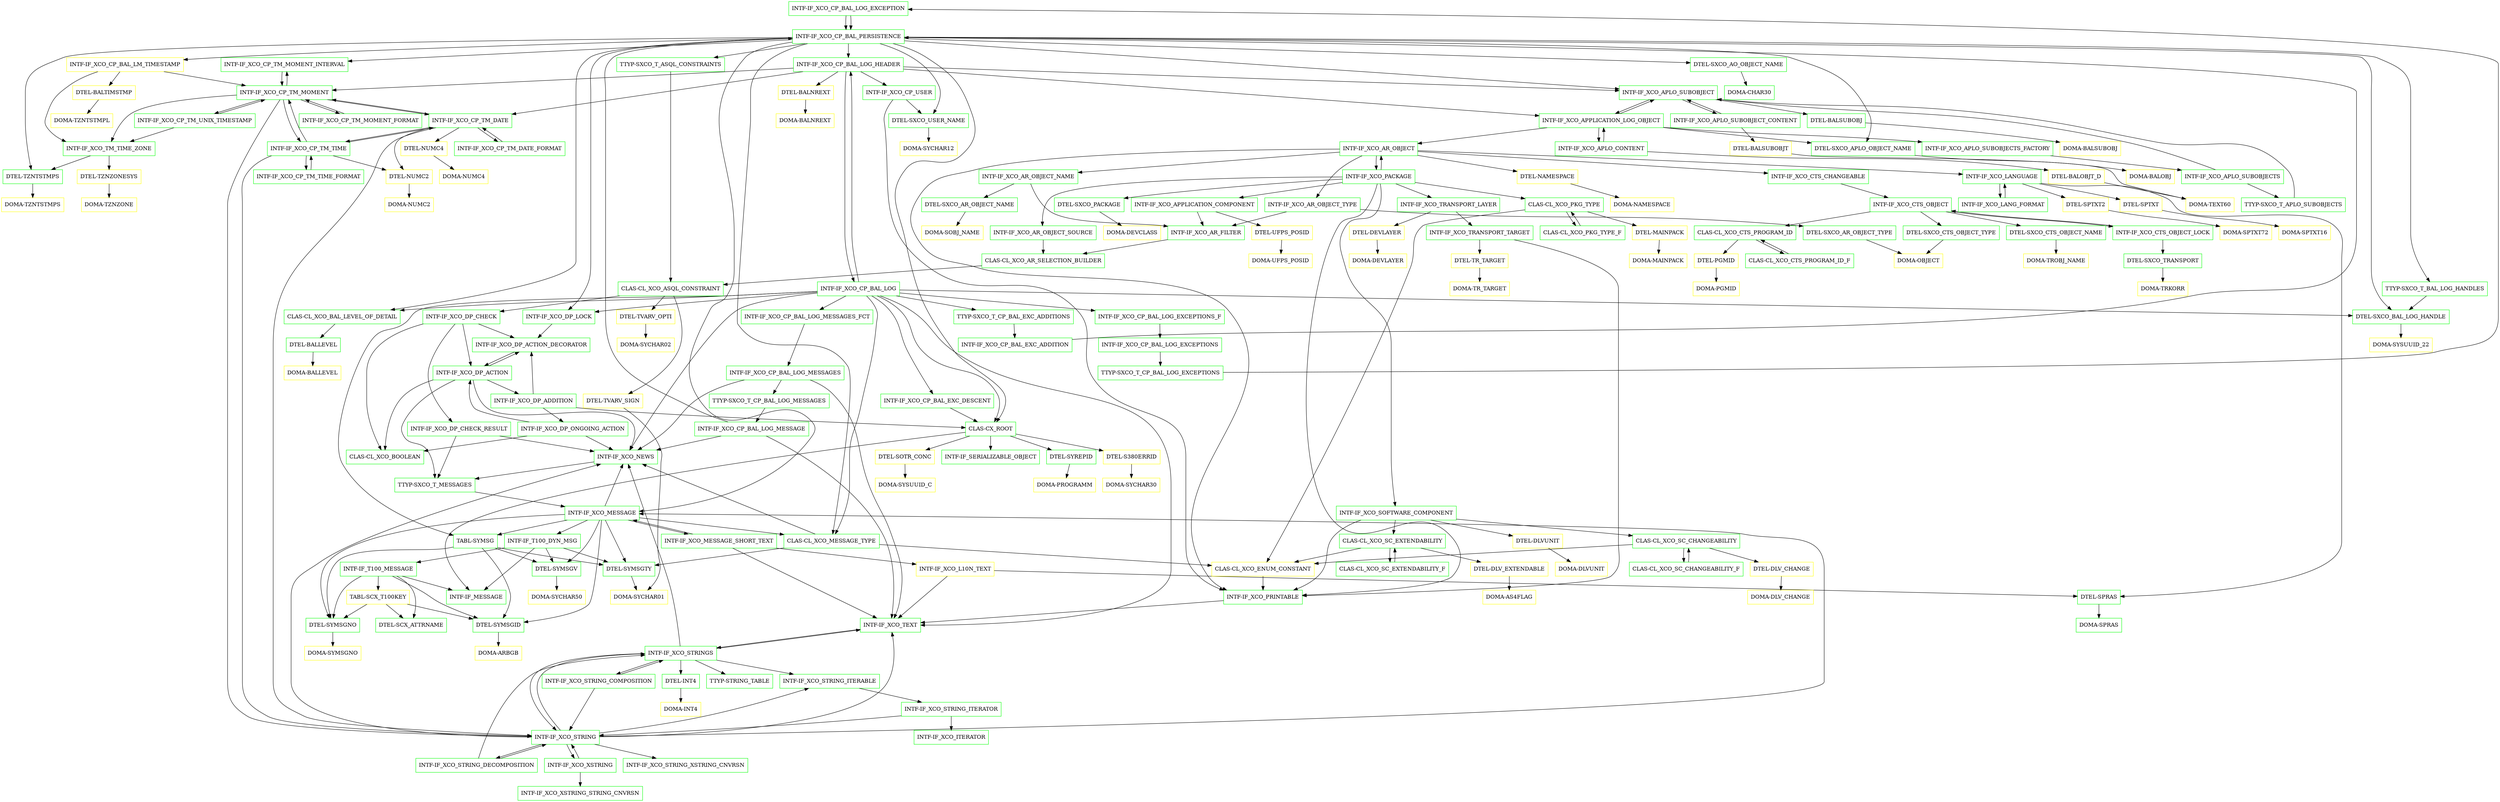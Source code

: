 digraph G {
  "INTF-IF_XCO_CP_BAL_LOG_EXCEPTION" [shape=box,color=green];
  "INTF-IF_XCO_CP_BAL_PERSISTENCE" [shape=box,color=green,URL="./INTF_IF_XCO_CP_BAL_PERSISTENCE.html"];
  "INTF-IF_XCO_DP_LOCK" [shape=box,color=green,URL="./INTF_IF_XCO_DP_LOCK.html"];
  "INTF-IF_XCO_DP_ACTION_DECORATOR" [shape=box,color=green,URL="./INTF_IF_XCO_DP_ACTION_DECORATOR.html"];
  "INTF-IF_XCO_DP_ACTION" [shape=box,color=green,URL="./INTF_IF_XCO_DP_ACTION.html"];
  "INTF-IF_XCO_NEWS" [shape=box,color=green,URL="./INTF_IF_XCO_NEWS.html"];
  "TTYP-SXCO_T_MESSAGES" [shape=box,color=green,URL="./TTYP_SXCO_T_MESSAGES.html"];
  "INTF-IF_XCO_MESSAGE" [shape=box,color=green,URL="./INTF_IF_XCO_MESSAGE.html"];
  "INTF-IF_T100_DYN_MSG" [shape=box,color=green,URL="./INTF_IF_T100_DYN_MSG.html"];
  "INTF-IF_T100_MESSAGE" [shape=box,color=green,URL="./INTF_IF_T100_MESSAGE.html"];
  "INTF-IF_MESSAGE" [shape=box,color=green,URL="./INTF_IF_MESSAGE.html"];
  "TABL-SCX_T100KEY" [shape=box,color=yellow,URL="./TABL_SCX_T100KEY.html"];
  "DTEL-SCX_ATTRNAME" [shape=box,color=green,URL="./DTEL_SCX_ATTRNAME.html"];
  "DTEL-SYMSGNO" [shape=box,color=green,URL="./DTEL_SYMSGNO.html"];
  "DOMA-SYMSGNO" [shape=box,color=yellow,URL="./DOMA_SYMSGNO.html"];
  "DTEL-SYMSGID" [shape=box,color=green,URL="./DTEL_SYMSGID.html"];
  "DOMA-ARBGB" [shape=box,color=yellow,URL="./DOMA_ARBGB.html"];
  "DTEL-SYMSGTY" [shape=box,color=green,URL="./DTEL_SYMSGTY.html"];
  "DOMA-SYCHAR01" [shape=box,color=yellow,URL="./DOMA_SYCHAR01.html"];
  "DTEL-SYMSGV" [shape=box,color=green,URL="./DTEL_SYMSGV.html"];
  "DOMA-SYCHAR50" [shape=box,color=yellow,URL="./DOMA_SYCHAR50.html"];
  "INTF-IF_XCO_MESSAGE_SHORT_TEXT" [shape=box,color=green,URL="./INTF_IF_XCO_MESSAGE_SHORT_TEXT.html"];
  "INTF-IF_XCO_L10N_TEXT" [shape=box,color=yellow,URL="./INTF_IF_XCO_L10N_TEXT.html"];
  "INTF-IF_XCO_TEXT" [shape=box,color=green,URL="./INTF_IF_XCO_TEXT.html"];
  "INTF-IF_XCO_STRINGS" [shape=box,color=green,URL="./INTF_IF_XCO_STRINGS.html"];
  "INTF-IF_XCO_STRING_ITERABLE" [shape=box,color=green,URL="./INTF_IF_XCO_STRING_ITERABLE.html"];
  "INTF-IF_XCO_STRING_ITERATOR" [shape=box,color=green,URL="./INTF_IF_XCO_STRING_ITERATOR.html"];
  "INTF-IF_XCO_ITERATOR" [shape=box,color=green,URL="./INTF_IF_XCO_ITERATOR.html"];
  "INTF-IF_XCO_STRING" [shape=box,color=green,URL="./INTF_IF_XCO_STRING.html"];
  "INTF-IF_XCO_XSTRING" [shape=box,color=green,URL="./INTF_IF_XCO_XSTRING.html"];
  "INTF-IF_XCO_XSTRING_STRING_CNVRSN" [shape=box,color=green,URL="./INTF_IF_XCO_XSTRING_STRING_CNVRSN.html"];
  "INTF-IF_XCO_STRING_XSTRING_CNVRSN" [shape=box,color=green,URL="./INTF_IF_XCO_STRING_XSTRING_CNVRSN.html"];
  "INTF-IF_XCO_STRING_DECOMPOSITION" [shape=box,color=green,URL="./INTF_IF_XCO_STRING_DECOMPOSITION.html"];
  "INTF-IF_XCO_STRING_COMPOSITION" [shape=box,color=green,URL="./INTF_IF_XCO_STRING_COMPOSITION.html"];
  "TTYP-STRING_TABLE" [shape=box,color=green,URL="./TTYP_STRING_TABLE.html"];
  "DTEL-INT4" [shape=box,color=green,URL="./DTEL_INT4.html"];
  "DOMA-INT4" [shape=box,color=yellow,URL="./DOMA_INT4.html"];
  "DTEL-SPRAS" [shape=box,color=green,URL="./DTEL_SPRAS.html"];
  "DOMA-SPRAS" [shape=box,color=green,URL="./DOMA_SPRAS.html"];
  "CLAS-CL_XCO_MESSAGE_TYPE" [shape=box,color=green,URL="./CLAS_CL_XCO_MESSAGE_TYPE.html"];
  "CLAS-CL_XCO_ENUM_CONSTANT" [shape=box,color=yellow,URL="./CLAS_CL_XCO_ENUM_CONSTANT.html"];
  "INTF-IF_XCO_PRINTABLE" [shape=box,color=green,URL="./INTF_IF_XCO_PRINTABLE.html"];
  "TABL-SYMSG" [shape=box,color=green,URL="./TABL_SYMSG.html"];
  "INTF-IF_XCO_DP_ADDITION" [shape=box,color=green,URL="./INTF_IF_XCO_DP_ADDITION.html"];
  "CLAS-CX_ROOT" [shape=box,color=green,URL="./CLAS_CX_ROOT.html"];
  "INTF-IF_SERIALIZABLE_OBJECT" [shape=box,color=green,URL="./INTF_IF_SERIALIZABLE_OBJECT.html"];
  "DTEL-SYREPID" [shape=box,color=green,URL="./DTEL_SYREPID.html"];
  "DOMA-PROGRAMM" [shape=box,color=yellow,URL="./DOMA_PROGRAMM.html"];
  "DTEL-S380ERRID" [shape=box,color=yellow,URL="./DTEL_S380ERRID.html"];
  "DOMA-SYCHAR30" [shape=box,color=yellow,URL="./DOMA_SYCHAR30.html"];
  "DTEL-SOTR_CONC" [shape=box,color=yellow,URL="./DTEL_SOTR_CONC.html"];
  "DOMA-SYSUUID_C" [shape=box,color=yellow,URL="./DOMA_SYSUUID_C.html"];
  "INTF-IF_XCO_DP_ONGOING_ACTION" [shape=box,color=green,URL="./INTF_IF_XCO_DP_ONGOING_ACTION.html"];
  "CLAS-CL_XCO_BOOLEAN" [shape=box,color=green,URL="./CLAS_CL_XCO_BOOLEAN.html"];
  "INTF-IF_XCO_CP_TM_MOMENT_INTERVAL" [shape=box,color=green,URL="./INTF_IF_XCO_CP_TM_MOMENT_INTERVAL.html"];
  "INTF-IF_XCO_CP_TM_MOMENT" [shape=box,color=green,URL="./INTF_IF_XCO_CP_TM_MOMENT.html"];
  "INTF-IF_XCO_CP_TM_UNIX_TIMESTAMP" [shape=box,color=green,URL="./INTF_IF_XCO_CP_TM_UNIX_TIMESTAMP.html"];
  "INTF-IF_XCO_TM_TIME_ZONE" [shape=box,color=green,URL="./INTF_IF_XCO_TM_TIME_ZONE.html"];
  "DTEL-TZNTSTMPS" [shape=box,color=green,URL="./DTEL_TZNTSTMPS.html"];
  "DOMA-TZNTSTMPS" [shape=box,color=yellow,URL="./DOMA_TZNTSTMPS.html"];
  "DTEL-TZNZONESYS" [shape=box,color=yellow,URL="./DTEL_TZNZONESYS.html"];
  "DOMA-TZNZONE" [shape=box,color=yellow,URL="./DOMA_TZNZONE.html"];
  "INTF-IF_XCO_CP_TM_MOMENT_FORMAT" [shape=box,color=green,URL="./INTF_IF_XCO_CP_TM_MOMENT_FORMAT.html"];
  "INTF-IF_XCO_CP_TM_TIME" [shape=box,color=green,URL="./INTF_IF_XCO_CP_TM_TIME.html"];
  "INTF-IF_XCO_CP_TM_DATE" [shape=box,color=green,URL="./INTF_IF_XCO_CP_TM_DATE.html"];
  "INTF-IF_XCO_CP_TM_DATE_FORMAT" [shape=box,color=green,URL="./INTF_IF_XCO_CP_TM_DATE_FORMAT.html"];
  "DTEL-NUMC2" [shape=box,color=yellow,URL="./DTEL_NUMC2.html"];
  "DOMA-NUMC2" [shape=box,color=yellow,URL="./DOMA_NUMC2.html"];
  "DTEL-NUMC4" [shape=box,color=yellow,URL="./DTEL_NUMC4.html"];
  "DOMA-NUMC4" [shape=box,color=yellow,URL="./DOMA_NUMC4.html"];
  "INTF-IF_XCO_CP_TM_TIME_FORMAT" [shape=box,color=green,URL="./INTF_IF_XCO_CP_TM_TIME_FORMAT.html"];
  "INTF-IF_XCO_CP_BAL_LM_TIMESTAMP" [shape=box,color=yellow,URL="./INTF_IF_XCO_CP_BAL_LM_TIMESTAMP.html"];
  "DTEL-BALTIMSTMP" [shape=box,color=yellow,URL="./DTEL_BALTIMSTMP.html"];
  "DOMA-TZNTSTMPL" [shape=box,color=yellow,URL="./DOMA_TZNTSTMPL.html"];
  "CLAS-CL_XCO_BAL_LEVEL_OF_DETAIL" [shape=box,color=green,URL="./CLAS_CL_XCO_BAL_LEVEL_OF_DETAIL.html"];
  "DTEL-BALLEVEL" [shape=box,color=green,URL="./DTEL_BALLEVEL.html"];
  "DOMA-BALLEVEL" [shape=box,color=yellow,URL="./DOMA_BALLEVEL.html"];
  "INTF-IF_XCO_CP_BAL_LOG_HEADER" [shape=box,color=green,URL="./INTF_IF_XCO_CP_BAL_LOG_HEADER.html"];
  "INTF-IF_XCO_CP_BAL_LOG" [shape=box,color=green,URL="./INTF_IF_XCO_CP_BAL_LOG.html"];
  "INTF-IF_XCO_CP_BAL_EXC_DESCENT" [shape=box,color=green,URL="./INTF_IF_XCO_CP_BAL_EXC_DESCENT.html"];
  "INTF-IF_XCO_CP_BAL_LOG_EXCEPTIONS_F" [shape=box,color=green,URL="./INTF_IF_XCO_CP_BAL_LOG_EXCEPTIONS_F.html"];
  "INTF-IF_XCO_CP_BAL_LOG_EXCEPTIONS" [shape=box,color=green,URL="./INTF_IF_XCO_CP_BAL_LOG_EXCEPTIONS.html"];
  "TTYP-SXCO_T_CP_BAL_LOG_EXCEPTIONS" [shape=box,color=green,URL="./TTYP_SXCO_T_CP_BAL_LOG_EXCEPTIONS.html"];
  "INTF-IF_XCO_CP_BAL_LOG_EXCEPTION" [shape=box,color=green,URL="./INTF_IF_XCO_CP_BAL_LOG_EXCEPTION.html"];
  "INTF-IF_XCO_CP_BAL_LOG_MESSAGES_FCT" [shape=box,color=green,URL="./INTF_IF_XCO_CP_BAL_LOG_MESSAGES_FCT.html"];
  "INTF-IF_XCO_CP_BAL_LOG_MESSAGES" [shape=box,color=green,URL="./INTF_IF_XCO_CP_BAL_LOG_MESSAGES.html"];
  "TTYP-SXCO_T_CP_BAL_LOG_MESSAGES" [shape=box,color=green,URL="./TTYP_SXCO_T_CP_BAL_LOG_MESSAGES.html"];
  "INTF-IF_XCO_CP_BAL_LOG_MESSAGE" [shape=box,color=green,URL="./INTF_IF_XCO_CP_BAL_LOG_MESSAGE.html"];
  "TTYP-SXCO_T_CP_BAL_EXC_ADDITIONS" [shape=box,color=green,URL="./TTYP_SXCO_T_CP_BAL_EXC_ADDITIONS.html"];
  "INTF-IF_XCO_CP_BAL_EXC_ADDITION" [shape=box,color=green,URL="./INTF_IF_XCO_CP_BAL_EXC_ADDITION.html"];
  "DTEL-SXCO_BAL_LOG_HANDLE" [shape=box,color=green,URL="./DTEL_SXCO_BAL_LOG_HANDLE.html"];
  "DOMA-SYSUUID_22" [shape=box,color=yellow,URL="./DOMA_SYSUUID_22.html"];
  "INTF-IF_XCO_CP_USER" [shape=box,color=green,URL="./INTF_IF_XCO_CP_USER.html"];
  "DTEL-SXCO_USER_NAME" [shape=box,color=green,URL="./DTEL_SXCO_USER_NAME.html"];
  "DOMA-SYCHAR12" [shape=box,color=yellow,URL="./DOMA_SYCHAR12.html"];
  "INTF-IF_XCO_APLO_SUBOBJECT" [shape=box,color=green,URL="./INTF_IF_XCO_APLO_SUBOBJECT.html"];
  "INTF-IF_XCO_APLO_SUBOBJECT_CONTENT" [shape=box,color=green,URL="./INTF_IF_XCO_APLO_SUBOBJECT_CONTENT.html"];
  "DTEL-BALSUBOBJT" [shape=box,color=yellow,URL="./DTEL_BALSUBOBJT.html"];
  "DOMA-TEXT60" [shape=box,color=yellow,URL="./DOMA_TEXT60.html"];
  "INTF-IF_XCO_APPLICATION_LOG_OBJECT" [shape=box,color=green,URL="./INTF_IF_XCO_APPLICATION_LOG_OBJECT.html"];
  "INTF-IF_XCO_AR_OBJECT" [shape=box,color=green,URL="./INTF_IF_XCO_AR_OBJECT.html"];
  "INTF-IF_XCO_CTS_CHANGEABLE" [shape=box,color=green,URL="./INTF_IF_XCO_CTS_CHANGEABLE.html"];
  "INTF-IF_XCO_CTS_OBJECT" [shape=box,color=green,URL="./INTF_IF_XCO_CTS_OBJECT.html"];
  "INTF-IF_XCO_CTS_OBJECT_LOCK" [shape=box,color=green,URL="./INTF_IF_XCO_CTS_OBJECT_LOCK.html"];
  "DTEL-SXCO_TRANSPORT" [shape=box,color=green,URL="./DTEL_SXCO_TRANSPORT.html"];
  "DOMA-TRKORR" [shape=box,color=yellow,URL="./DOMA_TRKORR.html"];
  "CLAS-CL_XCO_CTS_PROGRAM_ID" [shape=box,color=green,URL="./CLAS_CL_XCO_CTS_PROGRAM_ID.html"];
  "CLAS-CL_XCO_CTS_PROGRAM_ID_F" [shape=box,color=green,URL="./CLAS_CL_XCO_CTS_PROGRAM_ID_F.html"];
  "DTEL-PGMID" [shape=box,color=yellow,URL="./DTEL_PGMID.html"];
  "DOMA-PGMID" [shape=box,color=yellow,URL="./DOMA_PGMID.html"];
  "DTEL-SXCO_CTS_OBJECT_NAME" [shape=box,color=green,URL="./DTEL_SXCO_CTS_OBJECT_NAME.html"];
  "DOMA-TROBJ_NAME" [shape=box,color=yellow,URL="./DOMA_TROBJ_NAME.html"];
  "DTEL-SXCO_CTS_OBJECT_TYPE" [shape=box,color=green,URL="./DTEL_SXCO_CTS_OBJECT_TYPE.html"];
  "DOMA-OBJECT" [shape=box,color=yellow,URL="./DOMA_OBJECT.html"];
  "INTF-IF_XCO_LANGUAGE" [shape=box,color=green,URL="./INTF_IF_XCO_LANGUAGE.html"];
  "INTF-IF_XCO_LANG_FORMAT" [shape=box,color=green,URL="./INTF_IF_XCO_LANG_FORMAT.html"];
  "DTEL-SPTXT2" [shape=box,color=yellow,URL="./DTEL_SPTXT2.html"];
  "DOMA-SPTXT72" [shape=box,color=yellow,URL="./DOMA_SPTXT72.html"];
  "DTEL-SPTXT" [shape=box,color=yellow,URL="./DTEL_SPTXT.html"];
  "DOMA-SPTXT16" [shape=box,color=yellow,URL="./DOMA_SPTXT16.html"];
  "INTF-IF_XCO_PACKAGE" [shape=box,color=green,URL="./INTF_IF_XCO_PACKAGE.html"];
  "INTF-IF_XCO_AR_OBJECT_SOURCE" [shape=box,color=green,URL="./INTF_IF_XCO_AR_OBJECT_SOURCE.html"];
  "CLAS-CL_XCO_AR_SELECTION_BUILDER" [shape=box,color=green,URL="./CLAS_CL_XCO_AR_SELECTION_BUILDER.html"];
  "CLAS-CL_XCO_ASQL_CONSTRAINT" [shape=box,color=green,URL="./CLAS_CL_XCO_ASQL_CONSTRAINT.html"];
  "INTF-IF_XCO_DP_CHECK" [shape=box,color=green,URL="./INTF_IF_XCO_DP_CHECK.html"];
  "INTF-IF_XCO_DP_CHECK_RESULT" [shape=box,color=green,URL="./INTF_IF_XCO_DP_CHECK_RESULT.html"];
  "DTEL-TVARV_OPTI" [shape=box,color=yellow,URL="./DTEL_TVARV_OPTI.html"];
  "DOMA-SYCHAR02" [shape=box,color=yellow,URL="./DOMA_SYCHAR02.html"];
  "DTEL-TVARV_SIGN" [shape=box,color=yellow,URL="./DTEL_TVARV_SIGN.html"];
  "INTF-IF_XCO_SOFTWARE_COMPONENT" [shape=box,color=green,URL="./INTF_IF_XCO_SOFTWARE_COMPONENT.html"];
  "CLAS-CL_XCO_SC_EXTENDABILITY" [shape=box,color=green,URL="./CLAS_CL_XCO_SC_EXTENDABILITY.html"];
  "CLAS-CL_XCO_SC_EXTENDABILITY_F" [shape=box,color=green,URL="./CLAS_CL_XCO_SC_EXTENDABILITY_F.html"];
  "DTEL-DLV_EXTENDABLE" [shape=box,color=yellow,URL="./DTEL_DLV_EXTENDABLE.html"];
  "DOMA-AS4FLAG" [shape=box,color=yellow,URL="./DOMA_AS4FLAG.html"];
  "CLAS-CL_XCO_SC_CHANGEABILITY" [shape=box,color=green,URL="./CLAS_CL_XCO_SC_CHANGEABILITY.html"];
  "CLAS-CL_XCO_SC_CHANGEABILITY_F" [shape=box,color=green,URL="./CLAS_CL_XCO_SC_CHANGEABILITY_F.html"];
  "DTEL-DLV_CHANGE" [shape=box,color=yellow,URL="./DTEL_DLV_CHANGE.html"];
  "DOMA-DLV_CHANGE" [shape=box,color=yellow,URL="./DOMA_DLV_CHANGE.html"];
  "DTEL-DLVUNIT" [shape=box,color=yellow,URL="./DTEL_DLVUNIT.html"];
  "DOMA-DLVUNIT" [shape=box,color=yellow,URL="./DOMA_DLVUNIT.html"];
  "INTF-IF_XCO_TRANSPORT_LAYER" [shape=box,color=green,URL="./INTF_IF_XCO_TRANSPORT_LAYER.html"];
  "INTF-IF_XCO_TRANSPORT_TARGET" [shape=box,color=green,URL="./INTF_IF_XCO_TRANSPORT_TARGET.html"];
  "DTEL-TR_TARGET" [shape=box,color=yellow,URL="./DTEL_TR_TARGET.html"];
  "DOMA-TR_TARGET" [shape=box,color=yellow,URL="./DOMA_TR_TARGET.html"];
  "DTEL-DEVLAYER" [shape=box,color=yellow,URL="./DTEL_DEVLAYER.html"];
  "DOMA-DEVLAYER" [shape=box,color=yellow,URL="./DOMA_DEVLAYER.html"];
  "CLAS-CL_XCO_PKG_TYPE" [shape=box,color=green,URL="./CLAS_CL_XCO_PKG_TYPE.html"];
  "CLAS-CL_XCO_PKG_TYPE_F" [shape=box,color=green,URL="./CLAS_CL_XCO_PKG_TYPE_F.html"];
  "DTEL-MAINPACK" [shape=box,color=yellow,URL="./DTEL_MAINPACK.html"];
  "DOMA-MAINPACK" [shape=box,color=yellow,URL="./DOMA_MAINPACK.html"];
  "INTF-IF_XCO_APPLICATION_COMPONENT" [shape=box,color=green,URL="./INTF_IF_XCO_APPLICATION_COMPONENT.html"];
  "INTF-IF_XCO_AR_FILTER" [shape=box,color=green,URL="./INTF_IF_XCO_AR_FILTER.html"];
  "DTEL-UFPS_POSID" [shape=box,color=yellow,URL="./DTEL_UFPS_POSID.html"];
  "DOMA-UFPS_POSID" [shape=box,color=yellow,URL="./DOMA_UFPS_POSID.html"];
  "DTEL-SXCO_PACKAGE" [shape=box,color=green,URL="./DTEL_SXCO_PACKAGE.html"];
  "DOMA-DEVCLASS" [shape=box,color=yellow,URL="./DOMA_DEVCLASS.html"];
  "INTF-IF_XCO_AR_OBJECT_NAME" [shape=box,color=green,URL="./INTF_IF_XCO_AR_OBJECT_NAME.html"];
  "DTEL-SXCO_AR_OBJECT_NAME" [shape=box,color=green,URL="./DTEL_SXCO_AR_OBJECT_NAME.html"];
  "DOMA-SOBJ_NAME" [shape=box,color=yellow,URL="./DOMA_SOBJ_NAME.html"];
  "INTF-IF_XCO_AR_OBJECT_TYPE" [shape=box,color=green,URL="./INTF_IF_XCO_AR_OBJECT_TYPE.html"];
  "DTEL-SXCO_AR_OBJECT_TYPE" [shape=box,color=green,URL="./DTEL_SXCO_AR_OBJECT_TYPE.html"];
  "DTEL-NAMESPACE" [shape=box,color=yellow,URL="./DTEL_NAMESPACE.html"];
  "DOMA-NAMESPACE" [shape=box,color=yellow,URL="./DOMA_NAMESPACE.html"];
  "INTF-IF_XCO_APLO_CONTENT" [shape=box,color=green,URL="./INTF_IF_XCO_APLO_CONTENT.html"];
  "DTEL-BALOBJT_D" [shape=box,color=yellow,URL="./DTEL_BALOBJT_D.html"];
  "INTF-IF_XCO_APLO_SUBOBJECTS_FACTORY" [shape=box,color=green,URL="./INTF_IF_XCO_APLO_SUBOBJECTS_FACTORY.html"];
  "INTF-IF_XCO_APLO_SUBOBJECTS" [shape=box,color=green,URL="./INTF_IF_XCO_APLO_SUBOBJECTS.html"];
  "TTYP-SXCO_T_APLO_SUBOBJECTS" [shape=box,color=green,URL="./TTYP_SXCO_T_APLO_SUBOBJECTS.html"];
  "DTEL-SXCO_APLO_OBJECT_NAME" [shape=box,color=green,URL="./DTEL_SXCO_APLO_OBJECT_NAME.html"];
  "DOMA-BALOBJ" [shape=box,color=yellow,URL="./DOMA_BALOBJ.html"];
  "DTEL-BALSUBOBJ" [shape=box,color=green,URL="./DTEL_BALSUBOBJ.html"];
  "DOMA-BALSUBOBJ" [shape=box,color=yellow,URL="./DOMA_BALSUBOBJ.html"];
  "DTEL-BALNREXT" [shape=box,color=yellow,URL="./DTEL_BALNREXT.html"];
  "DOMA-BALNREXT" [shape=box,color=yellow,URL="./DOMA_BALNREXT.html"];
  "TTYP-SXCO_T_BAL_LOG_HANDLES" [shape=box,color=green,URL="./TTYP_SXCO_T_BAL_LOG_HANDLES.html"];
  "TTYP-SXCO_T_ASQL_CONSTRAINTS" [shape=box,color=green,URL="./TTYP_SXCO_T_ASQL_CONSTRAINTS.html"];
  "DTEL-SXCO_AO_OBJECT_NAME" [shape=box,color=green,URL="./DTEL_SXCO_AO_OBJECT_NAME.html"];
  "DOMA-CHAR30" [shape=box,color=green,URL="./DOMA_CHAR30.html"];
  "INTF-IF_XCO_CP_BAL_LOG_EXCEPTION" -> "INTF-IF_XCO_CP_BAL_PERSISTENCE";
  "INTF-IF_XCO_CP_BAL_PERSISTENCE" -> "DTEL-SXCO_APLO_OBJECT_NAME";
  "INTF-IF_XCO_CP_BAL_PERSISTENCE" -> "DTEL-TZNTSTMPS";
  "INTF-IF_XCO_CP_BAL_PERSISTENCE" -> "DTEL-SXCO_USER_NAME";
  "INTF-IF_XCO_CP_BAL_PERSISTENCE" -> "DTEL-SXCO_AO_OBJECT_NAME";
  "INTF-IF_XCO_CP_BAL_PERSISTENCE" -> "DTEL-SXCO_BAL_LOG_HANDLE";
  "INTF-IF_XCO_CP_BAL_PERSISTENCE" -> "TTYP-SXCO_T_ASQL_CONSTRAINTS";
  "INTF-IF_XCO_CP_BAL_PERSISTENCE" -> "TTYP-SXCO_T_BAL_LOG_HANDLES";
  "INTF-IF_XCO_CP_BAL_PERSISTENCE" -> "INTF-IF_XCO_APLO_SUBOBJECT";
  "INTF-IF_XCO_CP_BAL_PERSISTENCE" -> "INTF-IF_XCO_CP_BAL_LOG_HEADER";
  "INTF-IF_XCO_CP_BAL_PERSISTENCE" -> "CLAS-CL_XCO_BAL_LEVEL_OF_DETAIL";
  "INTF-IF_XCO_CP_BAL_PERSISTENCE" -> "INTF-IF_XCO_MESSAGE";
  "INTF-IF_XCO_CP_BAL_PERSISTENCE" -> "CLAS-CL_XCO_MESSAGE_TYPE";
  "INTF-IF_XCO_CP_BAL_PERSISTENCE" -> "CLAS-CX_ROOT";
  "INTF-IF_XCO_CP_BAL_PERSISTENCE" -> "INTF-IF_XCO_CP_BAL_LM_TIMESTAMP";
  "INTF-IF_XCO_CP_BAL_PERSISTENCE" -> "INTF-IF_XCO_CP_TM_MOMENT_INTERVAL";
  "INTF-IF_XCO_CP_BAL_PERSISTENCE" -> "INTF-IF_XCO_DP_LOCK";
  "INTF-IF_XCO_DP_LOCK" -> "INTF-IF_XCO_DP_ACTION_DECORATOR";
  "INTF-IF_XCO_DP_ACTION_DECORATOR" -> "INTF-IF_XCO_DP_ACTION";
  "INTF-IF_XCO_DP_ACTION" -> "TTYP-SXCO_T_MESSAGES";
  "INTF-IF_XCO_DP_ACTION" -> "CLAS-CL_XCO_BOOLEAN";
  "INTF-IF_XCO_DP_ACTION" -> "INTF-IF_XCO_DP_ACTION_DECORATOR";
  "INTF-IF_XCO_DP_ACTION" -> "INTF-IF_XCO_DP_ADDITION";
  "INTF-IF_XCO_DP_ACTION" -> "INTF-IF_XCO_NEWS";
  "INTF-IF_XCO_NEWS" -> "TTYP-SXCO_T_MESSAGES";
  "TTYP-SXCO_T_MESSAGES" -> "INTF-IF_XCO_MESSAGE";
  "INTF-IF_XCO_MESSAGE" -> "TABL-SYMSG";
  "INTF-IF_XCO_MESSAGE" -> "DTEL-SYMSGTY";
  "INTF-IF_XCO_MESSAGE" -> "DTEL-SYMSGID";
  "INTF-IF_XCO_MESSAGE" -> "DTEL-SYMSGNO";
  "INTF-IF_XCO_MESSAGE" -> "DTEL-SYMSGV";
  "INTF-IF_XCO_MESSAGE" -> "CLAS-CL_XCO_MESSAGE_TYPE";
  "INTF-IF_XCO_MESSAGE" -> "INTF-IF_XCO_MESSAGE_SHORT_TEXT";
  "INTF-IF_XCO_MESSAGE" -> "INTF-IF_T100_DYN_MSG";
  "INTF-IF_XCO_MESSAGE" -> "INTF-IF_XCO_NEWS";
  "INTF-IF_T100_DYN_MSG" -> "DTEL-SYMSGV";
  "INTF-IF_T100_DYN_MSG" -> "DTEL-SYMSGTY";
  "INTF-IF_T100_DYN_MSG" -> "INTF-IF_MESSAGE";
  "INTF-IF_T100_DYN_MSG" -> "INTF-IF_T100_MESSAGE";
  "INTF-IF_T100_MESSAGE" -> "DTEL-SYMSGID";
  "INTF-IF_T100_MESSAGE" -> "DTEL-SYMSGNO";
  "INTF-IF_T100_MESSAGE" -> "DTEL-SCX_ATTRNAME";
  "INTF-IF_T100_MESSAGE" -> "TABL-SCX_T100KEY";
  "INTF-IF_T100_MESSAGE" -> "INTF-IF_MESSAGE";
  "TABL-SCX_T100KEY" -> "DTEL-SYMSGID";
  "TABL-SCX_T100KEY" -> "DTEL-SYMSGNO";
  "TABL-SCX_T100KEY" -> "DTEL-SCX_ATTRNAME";
  "DTEL-SYMSGNO" -> "DOMA-SYMSGNO";
  "DTEL-SYMSGID" -> "DOMA-ARBGB";
  "DTEL-SYMSGTY" -> "DOMA-SYCHAR01";
  "DTEL-SYMSGV" -> "DOMA-SYCHAR50";
  "INTF-IF_XCO_MESSAGE_SHORT_TEXT" -> "INTF-IF_XCO_MESSAGE";
  "INTF-IF_XCO_MESSAGE_SHORT_TEXT" -> "INTF-IF_XCO_TEXT";
  "INTF-IF_XCO_MESSAGE_SHORT_TEXT" -> "INTF-IF_XCO_L10N_TEXT";
  "INTF-IF_XCO_L10N_TEXT" -> "DTEL-SPRAS";
  "INTF-IF_XCO_L10N_TEXT" -> "INTF-IF_XCO_TEXT";
  "INTF-IF_XCO_TEXT" -> "INTF-IF_XCO_STRINGS";
  "INTF-IF_XCO_STRINGS" -> "DTEL-INT4";
  "INTF-IF_XCO_STRINGS" -> "TTYP-STRING_TABLE";
  "INTF-IF_XCO_STRINGS" -> "INTF-IF_XCO_STRING";
  "INTF-IF_XCO_STRINGS" -> "INTF-IF_XCO_STRING_COMPOSITION";
  "INTF-IF_XCO_STRINGS" -> "INTF-IF_XCO_NEWS";
  "INTF-IF_XCO_STRINGS" -> "INTF-IF_XCO_TEXT";
  "INTF-IF_XCO_STRINGS" -> "INTF-IF_XCO_STRING_ITERABLE";
  "INTF-IF_XCO_STRING_ITERABLE" -> "INTF-IF_XCO_STRING_ITERATOR";
  "INTF-IF_XCO_STRING_ITERATOR" -> "INTF-IF_XCO_STRING";
  "INTF-IF_XCO_STRING_ITERATOR" -> "INTF-IF_XCO_ITERATOR";
  "INTF-IF_XCO_STRING" -> "INTF-IF_XCO_STRINGS";
  "INTF-IF_XCO_STRING" -> "INTF-IF_XCO_STRING_DECOMPOSITION";
  "INTF-IF_XCO_STRING" -> "INTF-IF_XCO_MESSAGE";
  "INTF-IF_XCO_STRING" -> "INTF-IF_XCO_STRING_XSTRING_CNVRSN";
  "INTF-IF_XCO_STRING" -> "INTF-IF_XCO_XSTRING";
  "INTF-IF_XCO_STRING" -> "INTF-IF_XCO_NEWS";
  "INTF-IF_XCO_STRING" -> "INTF-IF_XCO_TEXT";
  "INTF-IF_XCO_STRING" -> "INTF-IF_XCO_STRING_ITERABLE";
  "INTF-IF_XCO_XSTRING" -> "INTF-IF_XCO_XSTRING_STRING_CNVRSN";
  "INTF-IF_XCO_XSTRING" -> "INTF-IF_XCO_STRING";
  "INTF-IF_XCO_STRING_DECOMPOSITION" -> "INTF-IF_XCO_STRING";
  "INTF-IF_XCO_STRING_DECOMPOSITION" -> "INTF-IF_XCO_STRINGS";
  "INTF-IF_XCO_STRING_COMPOSITION" -> "INTF-IF_XCO_STRINGS";
  "INTF-IF_XCO_STRING_COMPOSITION" -> "INTF-IF_XCO_STRING";
  "DTEL-INT4" -> "DOMA-INT4";
  "DTEL-SPRAS" -> "DOMA-SPRAS";
  "CLAS-CL_XCO_MESSAGE_TYPE" -> "DTEL-SYMSGTY";
  "CLAS-CL_XCO_MESSAGE_TYPE" -> "CLAS-CL_XCO_ENUM_CONSTANT";
  "CLAS-CL_XCO_MESSAGE_TYPE" -> "INTF-IF_XCO_NEWS";
  "CLAS-CL_XCO_ENUM_CONSTANT" -> "INTF-IF_XCO_PRINTABLE";
  "INTF-IF_XCO_PRINTABLE" -> "INTF-IF_XCO_TEXT";
  "TABL-SYMSG" -> "DTEL-SYMSGTY";
  "TABL-SYMSG" -> "DTEL-SYMSGID";
  "TABL-SYMSG" -> "DTEL-SYMSGNO";
  "TABL-SYMSG" -> "DTEL-SYMSGV";
  "INTF-IF_XCO_DP_ADDITION" -> "INTF-IF_XCO_DP_ONGOING_ACTION";
  "INTF-IF_XCO_DP_ADDITION" -> "CLAS-CX_ROOT";
  "INTF-IF_XCO_DP_ADDITION" -> "INTF-IF_XCO_DP_ACTION_DECORATOR";
  "CLAS-CX_ROOT" -> "DTEL-SOTR_CONC";
  "CLAS-CX_ROOT" -> "DTEL-S380ERRID";
  "CLAS-CX_ROOT" -> "DTEL-SYREPID";
  "CLAS-CX_ROOT" -> "INTF-IF_MESSAGE";
  "CLAS-CX_ROOT" -> "INTF-IF_SERIALIZABLE_OBJECT";
  "DTEL-SYREPID" -> "DOMA-PROGRAMM";
  "DTEL-S380ERRID" -> "DOMA-SYCHAR30";
  "DTEL-SOTR_CONC" -> "DOMA-SYSUUID_C";
  "INTF-IF_XCO_DP_ONGOING_ACTION" -> "CLAS-CL_XCO_BOOLEAN";
  "INTF-IF_XCO_DP_ONGOING_ACTION" -> "INTF-IF_XCO_DP_ACTION";
  "INTF-IF_XCO_DP_ONGOING_ACTION" -> "INTF-IF_XCO_NEWS";
  "INTF-IF_XCO_CP_TM_MOMENT_INTERVAL" -> "INTF-IF_XCO_CP_TM_MOMENT";
  "INTF-IF_XCO_CP_TM_MOMENT" -> "INTF-IF_XCO_CP_TM_DATE";
  "INTF-IF_XCO_CP_TM_MOMENT" -> "INTF-IF_XCO_CP_TM_TIME";
  "INTF-IF_XCO_CP_TM_MOMENT" -> "INTF-IF_XCO_CP_TM_MOMENT_FORMAT";
  "INTF-IF_XCO_CP_TM_MOMENT" -> "INTF-IF_XCO_STRING";
  "INTF-IF_XCO_CP_TM_MOMENT" -> "INTF-IF_XCO_TM_TIME_ZONE";
  "INTF-IF_XCO_CP_TM_MOMENT" -> "INTF-IF_XCO_CP_TM_UNIX_TIMESTAMP";
  "INTF-IF_XCO_CP_TM_MOMENT" -> "INTF-IF_XCO_CP_TM_MOMENT_INTERVAL";
  "INTF-IF_XCO_CP_TM_UNIX_TIMESTAMP" -> "INTF-IF_XCO_TM_TIME_ZONE";
  "INTF-IF_XCO_CP_TM_UNIX_TIMESTAMP" -> "INTF-IF_XCO_CP_TM_MOMENT";
  "INTF-IF_XCO_TM_TIME_ZONE" -> "DTEL-TZNZONESYS";
  "INTF-IF_XCO_TM_TIME_ZONE" -> "DTEL-TZNTSTMPS";
  "DTEL-TZNTSTMPS" -> "DOMA-TZNTSTMPS";
  "DTEL-TZNZONESYS" -> "DOMA-TZNZONE";
  "INTF-IF_XCO_CP_TM_MOMENT_FORMAT" -> "INTF-IF_XCO_CP_TM_MOMENT";
  "INTF-IF_XCO_CP_TM_TIME" -> "DTEL-NUMC2";
  "INTF-IF_XCO_CP_TM_TIME" -> "INTF-IF_XCO_CP_TM_TIME_FORMAT";
  "INTF-IF_XCO_CP_TM_TIME" -> "INTF-IF_XCO_STRING";
  "INTF-IF_XCO_CP_TM_TIME" -> "INTF-IF_XCO_CP_TM_DATE";
  "INTF-IF_XCO_CP_TM_TIME" -> "INTF-IF_XCO_CP_TM_MOMENT";
  "INTF-IF_XCO_CP_TM_DATE" -> "DTEL-NUMC4";
  "INTF-IF_XCO_CP_TM_DATE" -> "DTEL-NUMC2";
  "INTF-IF_XCO_CP_TM_DATE" -> "INTF-IF_XCO_CP_TM_DATE_FORMAT";
  "INTF-IF_XCO_CP_TM_DATE" -> "INTF-IF_XCO_STRING";
  "INTF-IF_XCO_CP_TM_DATE" -> "INTF-IF_XCO_CP_TM_TIME";
  "INTF-IF_XCO_CP_TM_DATE" -> "INTF-IF_XCO_CP_TM_MOMENT";
  "INTF-IF_XCO_CP_TM_DATE_FORMAT" -> "INTF-IF_XCO_CP_TM_DATE";
  "DTEL-NUMC2" -> "DOMA-NUMC2";
  "DTEL-NUMC4" -> "DOMA-NUMC4";
  "INTF-IF_XCO_CP_TM_TIME_FORMAT" -> "INTF-IF_XCO_CP_TM_TIME";
  "INTF-IF_XCO_CP_BAL_LM_TIMESTAMP" -> "DTEL-BALTIMSTMP";
  "INTF-IF_XCO_CP_BAL_LM_TIMESTAMP" -> "INTF-IF_XCO_TM_TIME_ZONE";
  "INTF-IF_XCO_CP_BAL_LM_TIMESTAMP" -> "INTF-IF_XCO_CP_TM_MOMENT";
  "DTEL-BALTIMSTMP" -> "DOMA-TZNTSTMPL";
  "CLAS-CL_XCO_BAL_LEVEL_OF_DETAIL" -> "DTEL-BALLEVEL";
  "DTEL-BALLEVEL" -> "DOMA-BALLEVEL";
  "INTF-IF_XCO_CP_BAL_LOG_HEADER" -> "DTEL-BALNREXT";
  "INTF-IF_XCO_CP_BAL_LOG_HEADER" -> "INTF-IF_XCO_APPLICATION_LOG_OBJECT";
  "INTF-IF_XCO_CP_BAL_LOG_HEADER" -> "INTF-IF_XCO_APLO_SUBOBJECT";
  "INTF-IF_XCO_CP_BAL_LOG_HEADER" -> "INTF-IF_XCO_CP_TM_MOMENT";
  "INTF-IF_XCO_CP_BAL_LOG_HEADER" -> "INTF-IF_XCO_CP_USER";
  "INTF-IF_XCO_CP_BAL_LOG_HEADER" -> "INTF-IF_XCO_CP_TM_DATE";
  "INTF-IF_XCO_CP_BAL_LOG_HEADER" -> "INTF-IF_XCO_CP_BAL_LOG";
  "INTF-IF_XCO_CP_BAL_LOG" -> "DTEL-SXCO_BAL_LOG_HANDLE";
  "INTF-IF_XCO_CP_BAL_LOG" -> "TABL-SYMSG";
  "INTF-IF_XCO_CP_BAL_LOG" -> "TTYP-SXCO_T_CP_BAL_EXC_ADDITIONS";
  "INTF-IF_XCO_CP_BAL_LOG" -> "INTF-IF_XCO_CP_BAL_LOG_HEADER";
  "INTF-IF_XCO_CP_BAL_LOG" -> "INTF-IF_XCO_CP_BAL_LOG_MESSAGES_FCT";
  "INTF-IF_XCO_CP_BAL_LOG" -> "INTF-IF_XCO_CP_BAL_LOG_EXCEPTIONS_F";
  "INTF-IF_XCO_CP_BAL_LOG" -> "INTF-IF_XCO_NEWS";
  "INTF-IF_XCO_CP_BAL_LOG" -> "CLAS-CL_XCO_BAL_LEVEL_OF_DETAIL";
  "INTF-IF_XCO_CP_BAL_LOG" -> "INTF-IF_XCO_TEXT";
  "INTF-IF_XCO_CP_BAL_LOG" -> "CLAS-CX_ROOT";
  "INTF-IF_XCO_CP_BAL_LOG" -> "CLAS-CL_XCO_MESSAGE_TYPE";
  "INTF-IF_XCO_CP_BAL_LOG" -> "INTF-IF_XCO_CP_BAL_EXC_DESCENT";
  "INTF-IF_XCO_CP_BAL_LOG" -> "INTF-IF_XCO_DP_LOCK";
  "INTF-IF_XCO_CP_BAL_EXC_DESCENT" -> "CLAS-CX_ROOT";
  "INTF-IF_XCO_CP_BAL_LOG_EXCEPTIONS_F" -> "INTF-IF_XCO_CP_BAL_LOG_EXCEPTIONS";
  "INTF-IF_XCO_CP_BAL_LOG_EXCEPTIONS" -> "TTYP-SXCO_T_CP_BAL_LOG_EXCEPTIONS";
  "TTYP-SXCO_T_CP_BAL_LOG_EXCEPTIONS" -> "INTF-IF_XCO_CP_BAL_LOG_EXCEPTION";
  "INTF-IF_XCO_CP_BAL_LOG_EXCEPTION" -> "INTF-IF_XCO_CP_BAL_PERSISTENCE";
  "INTF-IF_XCO_CP_BAL_LOG_MESSAGES_FCT" -> "INTF-IF_XCO_CP_BAL_LOG_MESSAGES";
  "INTF-IF_XCO_CP_BAL_LOG_MESSAGES" -> "TTYP-SXCO_T_CP_BAL_LOG_MESSAGES";
  "INTF-IF_XCO_CP_BAL_LOG_MESSAGES" -> "INTF-IF_XCO_NEWS";
  "INTF-IF_XCO_CP_BAL_LOG_MESSAGES" -> "INTF-IF_XCO_TEXT";
  "TTYP-SXCO_T_CP_BAL_LOG_MESSAGES" -> "INTF-IF_XCO_CP_BAL_LOG_MESSAGE";
  "INTF-IF_XCO_CP_BAL_LOG_MESSAGE" -> "INTF-IF_XCO_CP_BAL_PERSISTENCE";
  "INTF-IF_XCO_CP_BAL_LOG_MESSAGE" -> "INTF-IF_XCO_NEWS";
  "INTF-IF_XCO_CP_BAL_LOG_MESSAGE" -> "INTF-IF_XCO_TEXT";
  "TTYP-SXCO_T_CP_BAL_EXC_ADDITIONS" -> "INTF-IF_XCO_CP_BAL_EXC_ADDITION";
  "INTF-IF_XCO_CP_BAL_EXC_ADDITION" -> "INTF-IF_XCO_CP_BAL_PERSISTENCE";
  "DTEL-SXCO_BAL_LOG_HANDLE" -> "DOMA-SYSUUID_22";
  "INTF-IF_XCO_CP_USER" -> "DTEL-SXCO_USER_NAME";
  "INTF-IF_XCO_CP_USER" -> "INTF-IF_XCO_PRINTABLE";
  "DTEL-SXCO_USER_NAME" -> "DOMA-SYCHAR12";
  "INTF-IF_XCO_APLO_SUBOBJECT" -> "DTEL-BALSUBOBJ";
  "INTF-IF_XCO_APLO_SUBOBJECT" -> "INTF-IF_XCO_APPLICATION_LOG_OBJECT";
  "INTF-IF_XCO_APLO_SUBOBJECT" -> "INTF-IF_XCO_APLO_SUBOBJECT_CONTENT";
  "INTF-IF_XCO_APLO_SUBOBJECT_CONTENT" -> "DTEL-BALSUBOBJT";
  "INTF-IF_XCO_APLO_SUBOBJECT_CONTENT" -> "INTF-IF_XCO_APLO_SUBOBJECT";
  "DTEL-BALSUBOBJT" -> "DOMA-TEXT60";
  "INTF-IF_XCO_APPLICATION_LOG_OBJECT" -> "DTEL-SXCO_APLO_OBJECT_NAME";
  "INTF-IF_XCO_APPLICATION_LOG_OBJECT" -> "INTF-IF_XCO_APLO_SUBOBJECTS_FACTORY";
  "INTF-IF_XCO_APPLICATION_LOG_OBJECT" -> "INTF-IF_XCO_APLO_CONTENT";
  "INTF-IF_XCO_APPLICATION_LOG_OBJECT" -> "INTF-IF_XCO_APLO_SUBOBJECT";
  "INTF-IF_XCO_APPLICATION_LOG_OBJECT" -> "INTF-IF_XCO_AR_OBJECT";
  "INTF-IF_XCO_AR_OBJECT" -> "DTEL-NAMESPACE";
  "INTF-IF_XCO_AR_OBJECT" -> "INTF-IF_XCO_AR_OBJECT_TYPE";
  "INTF-IF_XCO_AR_OBJECT" -> "INTF-IF_XCO_AR_OBJECT_NAME";
  "INTF-IF_XCO_AR_OBJECT" -> "INTF-IF_XCO_PACKAGE";
  "INTF-IF_XCO_AR_OBJECT" -> "INTF-IF_XCO_LANGUAGE";
  "INTF-IF_XCO_AR_OBJECT" -> "INTF-IF_XCO_CTS_CHANGEABLE";
  "INTF-IF_XCO_AR_OBJECT" -> "INTF-IF_XCO_PRINTABLE";
  "INTF-IF_XCO_CTS_CHANGEABLE" -> "INTF-IF_XCO_CTS_OBJECT";
  "INTF-IF_XCO_CTS_OBJECT" -> "DTEL-SXCO_CTS_OBJECT_TYPE";
  "INTF-IF_XCO_CTS_OBJECT" -> "DTEL-SXCO_CTS_OBJECT_NAME";
  "INTF-IF_XCO_CTS_OBJECT" -> "CLAS-CL_XCO_CTS_PROGRAM_ID";
  "INTF-IF_XCO_CTS_OBJECT" -> "INTF-IF_XCO_CTS_OBJECT_LOCK";
  "INTF-IF_XCO_CTS_OBJECT_LOCK" -> "DTEL-SXCO_TRANSPORT";
  "INTF-IF_XCO_CTS_OBJECT_LOCK" -> "INTF-IF_XCO_CTS_OBJECT";
  "DTEL-SXCO_TRANSPORT" -> "DOMA-TRKORR";
  "CLAS-CL_XCO_CTS_PROGRAM_ID" -> "DTEL-PGMID";
  "CLAS-CL_XCO_CTS_PROGRAM_ID" -> "CLAS-CL_XCO_CTS_PROGRAM_ID_F";
  "CLAS-CL_XCO_CTS_PROGRAM_ID_F" -> "CLAS-CL_XCO_CTS_PROGRAM_ID";
  "DTEL-PGMID" -> "DOMA-PGMID";
  "DTEL-SXCO_CTS_OBJECT_NAME" -> "DOMA-TROBJ_NAME";
  "DTEL-SXCO_CTS_OBJECT_TYPE" -> "DOMA-OBJECT";
  "INTF-IF_XCO_LANGUAGE" -> "DTEL-SPTXT";
  "INTF-IF_XCO_LANGUAGE" -> "DTEL-SPTXT2";
  "INTF-IF_XCO_LANGUAGE" -> "DTEL-SPRAS";
  "INTF-IF_XCO_LANGUAGE" -> "INTF-IF_XCO_LANG_FORMAT";
  "INTF-IF_XCO_LANG_FORMAT" -> "INTF-IF_XCO_LANGUAGE";
  "DTEL-SPTXT2" -> "DOMA-SPTXT72";
  "DTEL-SPTXT" -> "DOMA-SPTXT16";
  "INTF-IF_XCO_PACKAGE" -> "DTEL-SXCO_PACKAGE";
  "INTF-IF_XCO_PACKAGE" -> "INTF-IF_XCO_APPLICATION_COMPONENT";
  "INTF-IF_XCO_PACKAGE" -> "CLAS-CL_XCO_PKG_TYPE";
  "INTF-IF_XCO_PACKAGE" -> "INTF-IF_XCO_TRANSPORT_LAYER";
  "INTF-IF_XCO_PACKAGE" -> "INTF-IF_XCO_SOFTWARE_COMPONENT";
  "INTF-IF_XCO_PACKAGE" -> "INTF-IF_XCO_AR_OBJECT";
  "INTF-IF_XCO_PACKAGE" -> "INTF-IF_XCO_AR_OBJECT_SOURCE";
  "INTF-IF_XCO_PACKAGE" -> "INTF-IF_XCO_PRINTABLE";
  "INTF-IF_XCO_AR_OBJECT_SOURCE" -> "CLAS-CL_XCO_AR_SELECTION_BUILDER";
  "CLAS-CL_XCO_AR_SELECTION_BUILDER" -> "CLAS-CL_XCO_ASQL_CONSTRAINT";
  "CLAS-CL_XCO_ASQL_CONSTRAINT" -> "DTEL-TVARV_SIGN";
  "CLAS-CL_XCO_ASQL_CONSTRAINT" -> "DTEL-TVARV_OPTI";
  "CLAS-CL_XCO_ASQL_CONSTRAINT" -> "INTF-IF_XCO_DP_CHECK";
  "INTF-IF_XCO_DP_CHECK" -> "CLAS-CL_XCO_BOOLEAN";
  "INTF-IF_XCO_DP_CHECK" -> "INTF-IF_XCO_DP_ACTION";
  "INTF-IF_XCO_DP_CHECK" -> "INTF-IF_XCO_DP_CHECK_RESULT";
  "INTF-IF_XCO_DP_CHECK" -> "INTF-IF_XCO_DP_ACTION_DECORATOR";
  "INTF-IF_XCO_DP_CHECK_RESULT" -> "TTYP-SXCO_T_MESSAGES";
  "INTF-IF_XCO_DP_CHECK_RESULT" -> "INTF-IF_XCO_NEWS";
  "DTEL-TVARV_OPTI" -> "DOMA-SYCHAR02";
  "DTEL-TVARV_SIGN" -> "DOMA-SYCHAR01";
  "INTF-IF_XCO_SOFTWARE_COMPONENT" -> "DTEL-DLVUNIT";
  "INTF-IF_XCO_SOFTWARE_COMPONENT" -> "CLAS-CL_XCO_SC_CHANGEABILITY";
  "INTF-IF_XCO_SOFTWARE_COMPONENT" -> "CLAS-CL_XCO_SC_EXTENDABILITY";
  "INTF-IF_XCO_SOFTWARE_COMPONENT" -> "INTF-IF_XCO_PRINTABLE";
  "CLAS-CL_XCO_SC_EXTENDABILITY" -> "DTEL-DLV_EXTENDABLE";
  "CLAS-CL_XCO_SC_EXTENDABILITY" -> "CLAS-CL_XCO_ENUM_CONSTANT";
  "CLAS-CL_XCO_SC_EXTENDABILITY" -> "CLAS-CL_XCO_SC_EXTENDABILITY_F";
  "CLAS-CL_XCO_SC_EXTENDABILITY_F" -> "CLAS-CL_XCO_SC_EXTENDABILITY";
  "DTEL-DLV_EXTENDABLE" -> "DOMA-AS4FLAG";
  "CLAS-CL_XCO_SC_CHANGEABILITY" -> "DTEL-DLV_CHANGE";
  "CLAS-CL_XCO_SC_CHANGEABILITY" -> "CLAS-CL_XCO_ENUM_CONSTANT";
  "CLAS-CL_XCO_SC_CHANGEABILITY" -> "CLAS-CL_XCO_SC_CHANGEABILITY_F";
  "CLAS-CL_XCO_SC_CHANGEABILITY_F" -> "CLAS-CL_XCO_SC_CHANGEABILITY";
  "DTEL-DLV_CHANGE" -> "DOMA-DLV_CHANGE";
  "DTEL-DLVUNIT" -> "DOMA-DLVUNIT";
  "INTF-IF_XCO_TRANSPORT_LAYER" -> "DTEL-DEVLAYER";
  "INTF-IF_XCO_TRANSPORT_LAYER" -> "INTF-IF_XCO_TRANSPORT_TARGET";
  "INTF-IF_XCO_TRANSPORT_TARGET" -> "DTEL-TR_TARGET";
  "INTF-IF_XCO_TRANSPORT_TARGET" -> "INTF-IF_XCO_PRINTABLE";
  "DTEL-TR_TARGET" -> "DOMA-TR_TARGET";
  "DTEL-DEVLAYER" -> "DOMA-DEVLAYER";
  "CLAS-CL_XCO_PKG_TYPE" -> "DTEL-MAINPACK";
  "CLAS-CL_XCO_PKG_TYPE" -> "CLAS-CL_XCO_ENUM_CONSTANT";
  "CLAS-CL_XCO_PKG_TYPE" -> "CLAS-CL_XCO_PKG_TYPE_F";
  "CLAS-CL_XCO_PKG_TYPE_F" -> "CLAS-CL_XCO_PKG_TYPE";
  "DTEL-MAINPACK" -> "DOMA-MAINPACK";
  "INTF-IF_XCO_APPLICATION_COMPONENT" -> "DTEL-UFPS_POSID";
  "INTF-IF_XCO_APPLICATION_COMPONENT" -> "INTF-IF_XCO_AR_FILTER";
  "INTF-IF_XCO_AR_FILTER" -> "CLAS-CL_XCO_AR_SELECTION_BUILDER";
  "DTEL-UFPS_POSID" -> "DOMA-UFPS_POSID";
  "DTEL-SXCO_PACKAGE" -> "DOMA-DEVCLASS";
  "INTF-IF_XCO_AR_OBJECT_NAME" -> "DTEL-SXCO_AR_OBJECT_NAME";
  "INTF-IF_XCO_AR_OBJECT_NAME" -> "INTF-IF_XCO_AR_FILTER";
  "DTEL-SXCO_AR_OBJECT_NAME" -> "DOMA-SOBJ_NAME";
  "INTF-IF_XCO_AR_OBJECT_TYPE" -> "DTEL-SXCO_AR_OBJECT_TYPE";
  "INTF-IF_XCO_AR_OBJECT_TYPE" -> "INTF-IF_XCO_AR_FILTER";
  "DTEL-SXCO_AR_OBJECT_TYPE" -> "DOMA-OBJECT";
  "DTEL-NAMESPACE" -> "DOMA-NAMESPACE";
  "INTF-IF_XCO_APLO_CONTENT" -> "DTEL-BALOBJT_D";
  "INTF-IF_XCO_APLO_CONTENT" -> "INTF-IF_XCO_APPLICATION_LOG_OBJECT";
  "DTEL-BALOBJT_D" -> "DOMA-TEXT60";
  "INTF-IF_XCO_APLO_SUBOBJECTS_FACTORY" -> "INTF-IF_XCO_APLO_SUBOBJECTS";
  "INTF-IF_XCO_APLO_SUBOBJECTS" -> "TTYP-SXCO_T_APLO_SUBOBJECTS";
  "INTF-IF_XCO_APLO_SUBOBJECTS" -> "INTF-IF_XCO_APLO_SUBOBJECT";
  "TTYP-SXCO_T_APLO_SUBOBJECTS" -> "INTF-IF_XCO_APLO_SUBOBJECT";
  "DTEL-SXCO_APLO_OBJECT_NAME" -> "DOMA-BALOBJ";
  "DTEL-BALSUBOBJ" -> "DOMA-BALSUBOBJ";
  "DTEL-BALNREXT" -> "DOMA-BALNREXT";
  "TTYP-SXCO_T_BAL_LOG_HANDLES" -> "DTEL-SXCO_BAL_LOG_HANDLE";
  "TTYP-SXCO_T_ASQL_CONSTRAINTS" -> "CLAS-CL_XCO_ASQL_CONSTRAINT";
  "DTEL-SXCO_AO_OBJECT_NAME" -> "DOMA-CHAR30";
}
